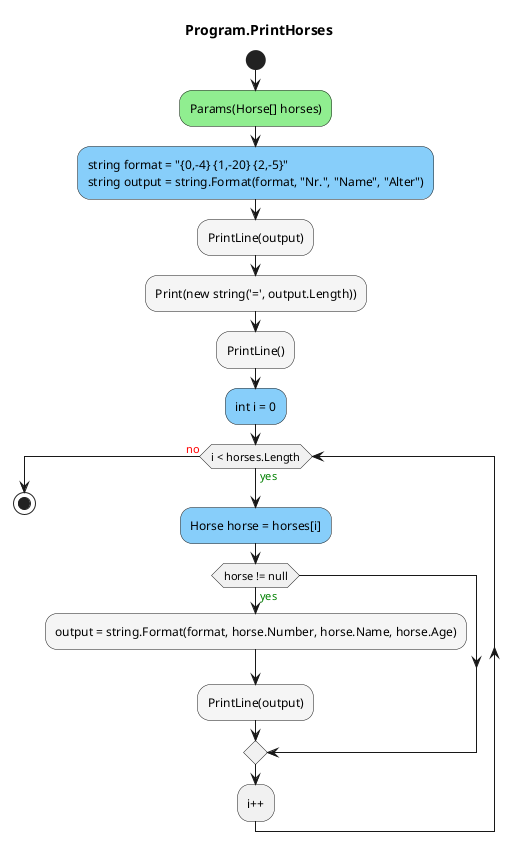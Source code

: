 @startuml Program.PrintHorses
title Program.PrintHorses
start
#LightGreen:Params(Horse[] horses);
#LightSkyBlue:string format = "{0,-4} {1,-20} {2,-5}"\nstring output = string.Format(format, "Nr.", "Name", "Alter");
#WhiteSmoke:PrintLine(output);
#WhiteSmoke:Print(new string('=', output.Length));
#WhiteSmoke:PrintLine();
#LightSkyBlue:int i = 0;
while (i < horses.Length) is (<color:green>yes)
        #LightSkyBlue:Horse horse = horses[i];
        if (horse != null) then (<color:green>yes)
                #WhiteSmoke:output = string.Format(format, horse.Number, horse.Name, horse.Age);
                #WhiteSmoke:PrintLine(output);
        endif
:i++;
endwhile (<color:red>no)
stop
@enduml
